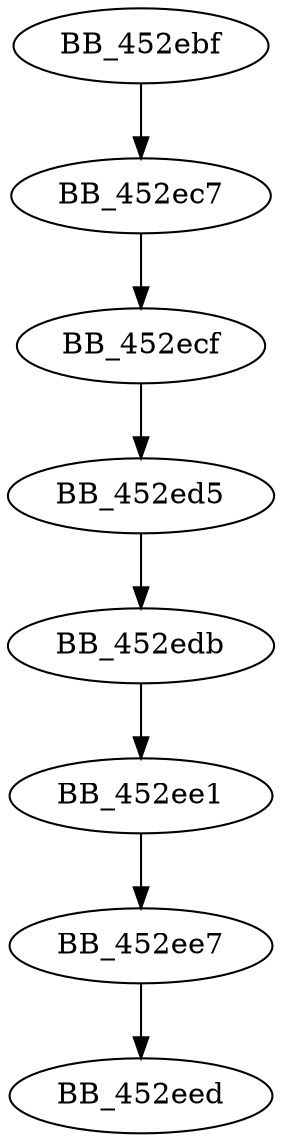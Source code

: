 DiGraph sub_452EBF{
BB_452ebf->BB_452ec7
BB_452ec7->BB_452ecf
BB_452ecf->BB_452ed5
BB_452ed5->BB_452edb
BB_452edb->BB_452ee1
BB_452ee1->BB_452ee7
BB_452ee7->BB_452eed
}
